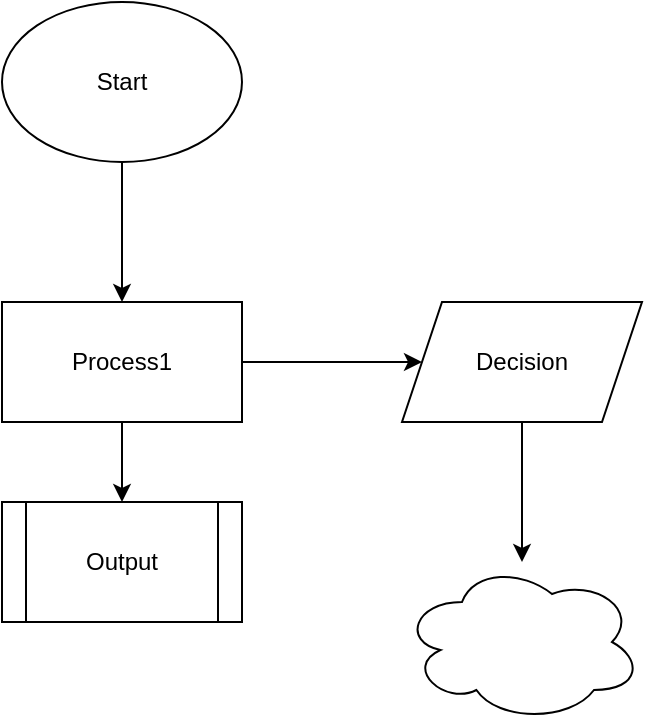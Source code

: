 <mxfile version="18.0.4" type="github"><diagram id="5KNHE22AIrTowdGgJMLs" name="Page-1"><mxGraphModel dx="786" dy="545" grid="1" gridSize="10" guides="1" tooltips="1" connect="1" arrows="1" fold="1" page="1" pageScale="1" pageWidth="850" pageHeight="1100" math="0" shadow="0"><root><mxCell id="0"/><mxCell id="1" parent="0"/><mxCell id="91AjrGcOmfW6H6qzfY0f-5" value="" style="edgeStyle=orthogonalEdgeStyle;rounded=0;orthogonalLoop=1;jettySize=auto;html=1;" edge="1" parent="1" source="91AjrGcOmfW6H6qzfY0f-1" target="91AjrGcOmfW6H6qzfY0f-4"><mxGeometry relative="1" as="geometry"/></mxCell><mxCell id="91AjrGcOmfW6H6qzfY0f-8" value="" style="edgeStyle=orthogonalEdgeStyle;rounded=0;orthogonalLoop=1;jettySize=auto;html=1;" edge="1" parent="1" source="91AjrGcOmfW6H6qzfY0f-1" target="91AjrGcOmfW6H6qzfY0f-2"><mxGeometry relative="1" as="geometry"/></mxCell><mxCell id="91AjrGcOmfW6H6qzfY0f-1" value="Process1" style="rounded=0;whiteSpace=wrap;html=1;" vertex="1" parent="1"><mxGeometry x="130" y="190" width="120" height="60" as="geometry"/></mxCell><mxCell id="91AjrGcOmfW6H6qzfY0f-2" value="Output" style="shape=process;whiteSpace=wrap;html=1;backgroundOutline=1;" vertex="1" parent="1"><mxGeometry x="130" y="290" width="120" height="60" as="geometry"/></mxCell><mxCell id="91AjrGcOmfW6H6qzfY0f-10" value="" style="edgeStyle=orthogonalEdgeStyle;rounded=0;orthogonalLoop=1;jettySize=auto;html=1;" edge="1" parent="1" source="91AjrGcOmfW6H6qzfY0f-4" target="91AjrGcOmfW6H6qzfY0f-9"><mxGeometry relative="1" as="geometry"/></mxCell><mxCell id="91AjrGcOmfW6H6qzfY0f-4" value="Decision" style="shape=parallelogram;perimeter=parallelogramPerimeter;whiteSpace=wrap;html=1;fixedSize=1;rounded=0;" vertex="1" parent="1"><mxGeometry x="330" y="190" width="120" height="60" as="geometry"/></mxCell><mxCell id="91AjrGcOmfW6H6qzfY0f-7" value="" style="edgeStyle=orthogonalEdgeStyle;rounded=0;orthogonalLoop=1;jettySize=auto;html=1;" edge="1" parent="1" source="91AjrGcOmfW6H6qzfY0f-6" target="91AjrGcOmfW6H6qzfY0f-1"><mxGeometry relative="1" as="geometry"/></mxCell><mxCell id="91AjrGcOmfW6H6qzfY0f-6" value="Start" style="ellipse;whiteSpace=wrap;html=1;" vertex="1" parent="1"><mxGeometry x="130" y="40" width="120" height="80" as="geometry"/></mxCell><mxCell id="91AjrGcOmfW6H6qzfY0f-9" value="" style="ellipse;shape=cloud;whiteSpace=wrap;html=1;rounded=0;" vertex="1" parent="1"><mxGeometry x="330" y="320" width="120" height="80" as="geometry"/></mxCell></root></mxGraphModel></diagram></mxfile>